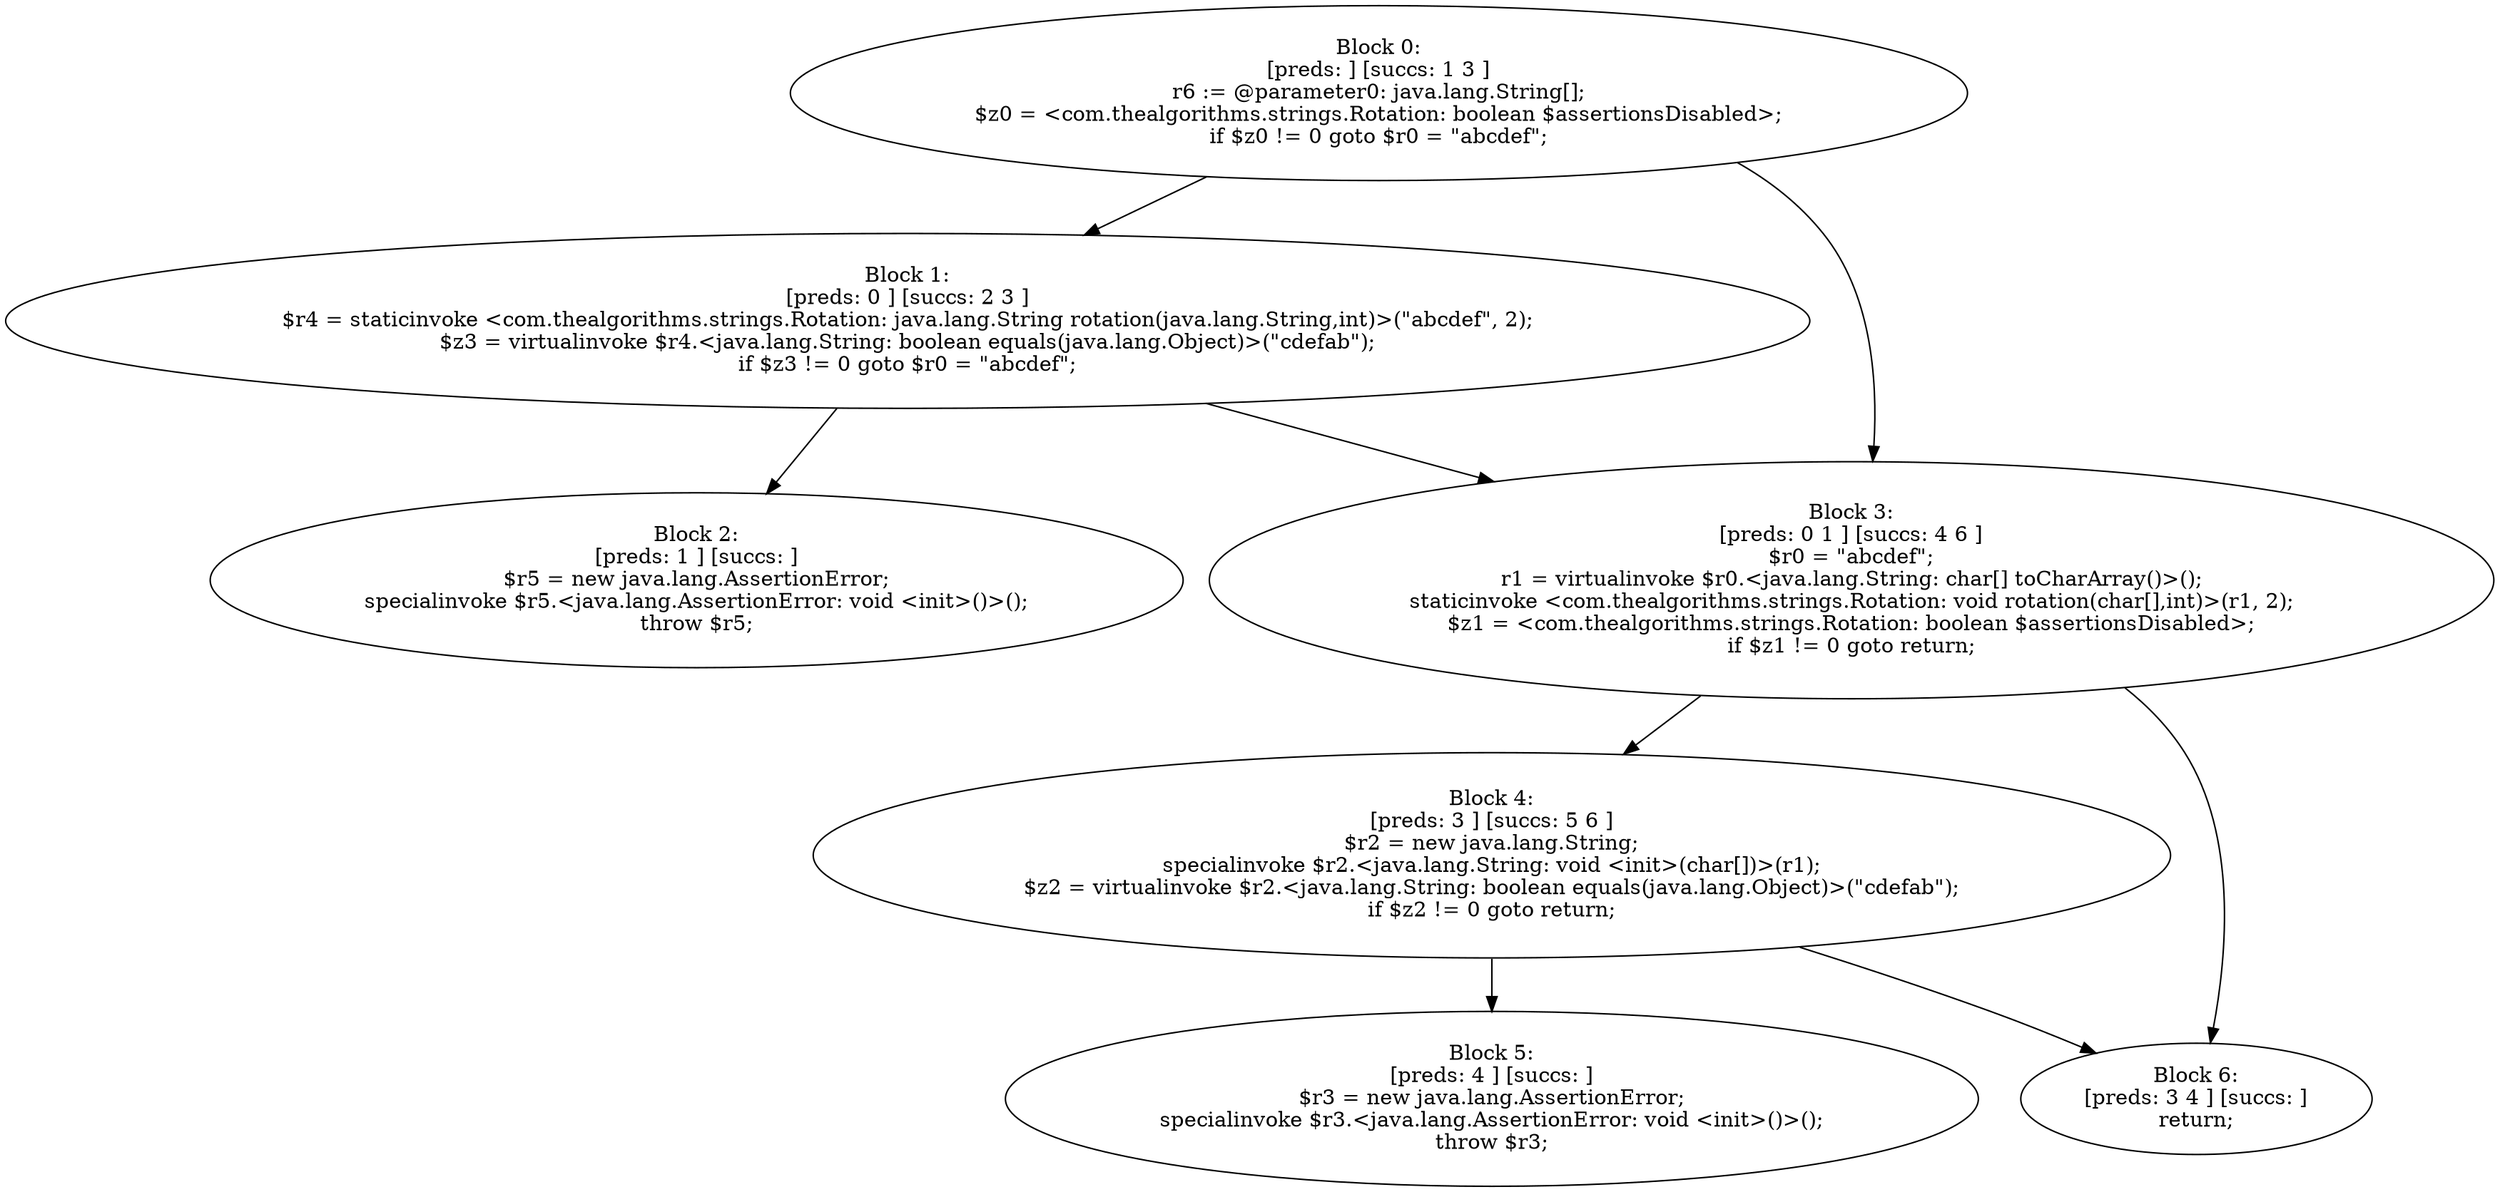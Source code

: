 digraph "unitGraph" {
    "Block 0:
[preds: ] [succs: 1 3 ]
r6 := @parameter0: java.lang.String[];
$z0 = <com.thealgorithms.strings.Rotation: boolean $assertionsDisabled>;
if $z0 != 0 goto $r0 = \"abcdef\";
"
    "Block 1:
[preds: 0 ] [succs: 2 3 ]
$r4 = staticinvoke <com.thealgorithms.strings.Rotation: java.lang.String rotation(java.lang.String,int)>(\"abcdef\", 2);
$z3 = virtualinvoke $r4.<java.lang.String: boolean equals(java.lang.Object)>(\"cdefab\");
if $z3 != 0 goto $r0 = \"abcdef\";
"
    "Block 2:
[preds: 1 ] [succs: ]
$r5 = new java.lang.AssertionError;
specialinvoke $r5.<java.lang.AssertionError: void <init>()>();
throw $r5;
"
    "Block 3:
[preds: 0 1 ] [succs: 4 6 ]
$r0 = \"abcdef\";
r1 = virtualinvoke $r0.<java.lang.String: char[] toCharArray()>();
staticinvoke <com.thealgorithms.strings.Rotation: void rotation(char[],int)>(r1, 2);
$z1 = <com.thealgorithms.strings.Rotation: boolean $assertionsDisabled>;
if $z1 != 0 goto return;
"
    "Block 4:
[preds: 3 ] [succs: 5 6 ]
$r2 = new java.lang.String;
specialinvoke $r2.<java.lang.String: void <init>(char[])>(r1);
$z2 = virtualinvoke $r2.<java.lang.String: boolean equals(java.lang.Object)>(\"cdefab\");
if $z2 != 0 goto return;
"
    "Block 5:
[preds: 4 ] [succs: ]
$r3 = new java.lang.AssertionError;
specialinvoke $r3.<java.lang.AssertionError: void <init>()>();
throw $r3;
"
    "Block 6:
[preds: 3 4 ] [succs: ]
return;
"
    "Block 0:
[preds: ] [succs: 1 3 ]
r6 := @parameter0: java.lang.String[];
$z0 = <com.thealgorithms.strings.Rotation: boolean $assertionsDisabled>;
if $z0 != 0 goto $r0 = \"abcdef\";
"->"Block 1:
[preds: 0 ] [succs: 2 3 ]
$r4 = staticinvoke <com.thealgorithms.strings.Rotation: java.lang.String rotation(java.lang.String,int)>(\"abcdef\", 2);
$z3 = virtualinvoke $r4.<java.lang.String: boolean equals(java.lang.Object)>(\"cdefab\");
if $z3 != 0 goto $r0 = \"abcdef\";
";
    "Block 0:
[preds: ] [succs: 1 3 ]
r6 := @parameter0: java.lang.String[];
$z0 = <com.thealgorithms.strings.Rotation: boolean $assertionsDisabled>;
if $z0 != 0 goto $r0 = \"abcdef\";
"->"Block 3:
[preds: 0 1 ] [succs: 4 6 ]
$r0 = \"abcdef\";
r1 = virtualinvoke $r0.<java.lang.String: char[] toCharArray()>();
staticinvoke <com.thealgorithms.strings.Rotation: void rotation(char[],int)>(r1, 2);
$z1 = <com.thealgorithms.strings.Rotation: boolean $assertionsDisabled>;
if $z1 != 0 goto return;
";
    "Block 1:
[preds: 0 ] [succs: 2 3 ]
$r4 = staticinvoke <com.thealgorithms.strings.Rotation: java.lang.String rotation(java.lang.String,int)>(\"abcdef\", 2);
$z3 = virtualinvoke $r4.<java.lang.String: boolean equals(java.lang.Object)>(\"cdefab\");
if $z3 != 0 goto $r0 = \"abcdef\";
"->"Block 2:
[preds: 1 ] [succs: ]
$r5 = new java.lang.AssertionError;
specialinvoke $r5.<java.lang.AssertionError: void <init>()>();
throw $r5;
";
    "Block 1:
[preds: 0 ] [succs: 2 3 ]
$r4 = staticinvoke <com.thealgorithms.strings.Rotation: java.lang.String rotation(java.lang.String,int)>(\"abcdef\", 2);
$z3 = virtualinvoke $r4.<java.lang.String: boolean equals(java.lang.Object)>(\"cdefab\");
if $z3 != 0 goto $r0 = \"abcdef\";
"->"Block 3:
[preds: 0 1 ] [succs: 4 6 ]
$r0 = \"abcdef\";
r1 = virtualinvoke $r0.<java.lang.String: char[] toCharArray()>();
staticinvoke <com.thealgorithms.strings.Rotation: void rotation(char[],int)>(r1, 2);
$z1 = <com.thealgorithms.strings.Rotation: boolean $assertionsDisabled>;
if $z1 != 0 goto return;
";
    "Block 3:
[preds: 0 1 ] [succs: 4 6 ]
$r0 = \"abcdef\";
r1 = virtualinvoke $r0.<java.lang.String: char[] toCharArray()>();
staticinvoke <com.thealgorithms.strings.Rotation: void rotation(char[],int)>(r1, 2);
$z1 = <com.thealgorithms.strings.Rotation: boolean $assertionsDisabled>;
if $z1 != 0 goto return;
"->"Block 4:
[preds: 3 ] [succs: 5 6 ]
$r2 = new java.lang.String;
specialinvoke $r2.<java.lang.String: void <init>(char[])>(r1);
$z2 = virtualinvoke $r2.<java.lang.String: boolean equals(java.lang.Object)>(\"cdefab\");
if $z2 != 0 goto return;
";
    "Block 3:
[preds: 0 1 ] [succs: 4 6 ]
$r0 = \"abcdef\";
r1 = virtualinvoke $r0.<java.lang.String: char[] toCharArray()>();
staticinvoke <com.thealgorithms.strings.Rotation: void rotation(char[],int)>(r1, 2);
$z1 = <com.thealgorithms.strings.Rotation: boolean $assertionsDisabled>;
if $z1 != 0 goto return;
"->"Block 6:
[preds: 3 4 ] [succs: ]
return;
";
    "Block 4:
[preds: 3 ] [succs: 5 6 ]
$r2 = new java.lang.String;
specialinvoke $r2.<java.lang.String: void <init>(char[])>(r1);
$z2 = virtualinvoke $r2.<java.lang.String: boolean equals(java.lang.Object)>(\"cdefab\");
if $z2 != 0 goto return;
"->"Block 5:
[preds: 4 ] [succs: ]
$r3 = new java.lang.AssertionError;
specialinvoke $r3.<java.lang.AssertionError: void <init>()>();
throw $r3;
";
    "Block 4:
[preds: 3 ] [succs: 5 6 ]
$r2 = new java.lang.String;
specialinvoke $r2.<java.lang.String: void <init>(char[])>(r1);
$z2 = virtualinvoke $r2.<java.lang.String: boolean equals(java.lang.Object)>(\"cdefab\");
if $z2 != 0 goto return;
"->"Block 6:
[preds: 3 4 ] [succs: ]
return;
";
}
